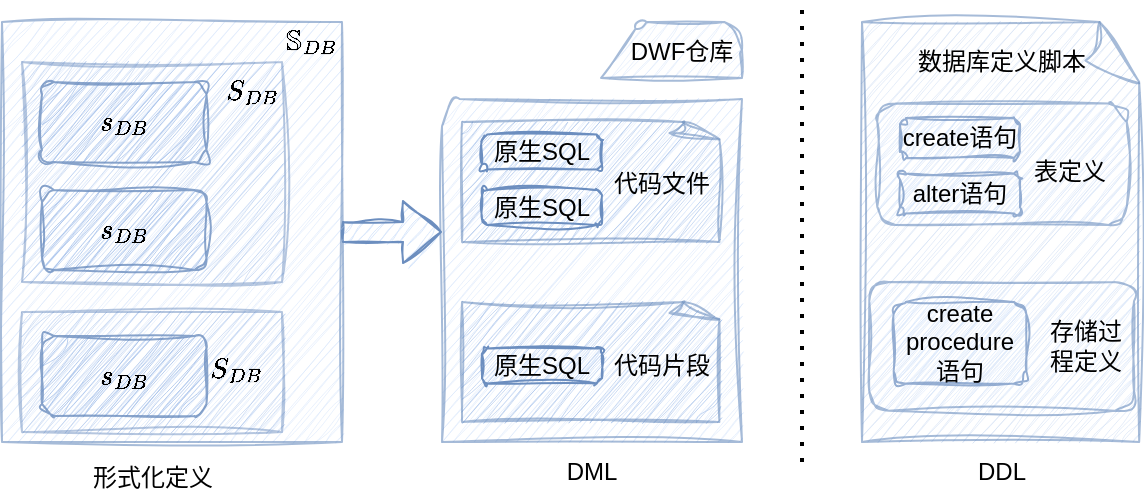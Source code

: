 <mxfile version="26.0.16">
  <diagram name="第 1 页" id="QjlIj0iyaf9ogRQ0GuOx">
    <mxGraphModel dx="780" dy="444" grid="1" gridSize="10" guides="1" tooltips="1" connect="1" arrows="1" fold="1" page="1" pageScale="1" pageWidth="827" pageHeight="1169" math="1" shadow="0">
      <root>
        <mxCell id="0" />
        <mxCell id="1" parent="0" />
        <mxCell id="9NlLvZTU2Q5gZjpkGXMk-18" value="" style="edgeStyle=orthogonalEdgeStyle;rounded=0;orthogonalLoop=1;jettySize=auto;html=1;shape=flexArrow;fillColor=#dae8fc;strokeColor=#6c8ebf;sketch=1;curveFitting=1;jiggle=2;fontSize=12;" parent="1" source="9NlLvZTU2Q5gZjpkGXMk-1" target="9NlLvZTU2Q5gZjpkGXMk-16" edge="1">
          <mxGeometry relative="1" as="geometry" />
        </mxCell>
        <mxCell id="9NlLvZTU2Q5gZjpkGXMk-1" value="" style="rounded=0;whiteSpace=wrap;html=1;fillColor=#dae8fc;strokeColor=#6c8ebf;opacity=60;fontSize=12;sketch=1;curveFitting=1;jiggle=2;" parent="1" vertex="1">
          <mxGeometry x="40" y="310" width="170" height="210" as="geometry" />
        </mxCell>
        <mxCell id="9NlLvZTU2Q5gZjpkGXMk-2" value="" style="rounded=0;whiteSpace=wrap;html=1;fillColor=#A9C4EB;strokeColor=#6c8ebf;opacity=50;fontSize=12;sketch=1;curveFitting=1;jiggle=2;" parent="1" vertex="1">
          <mxGeometry x="50" y="330" width="130" height="110" as="geometry" />
        </mxCell>
        <mxCell id="9NlLvZTU2Q5gZjpkGXMk-3" value="" style="rounded=0;whiteSpace=wrap;html=1;strokeColor=#6c8ebf;align=center;verticalAlign=middle;fontFamily=Helvetica;fontSize=12;fillColor=#A9C4EB;opacity=50;sketch=1;curveFitting=1;jiggle=2;" parent="1" vertex="1">
          <mxGeometry x="50" y="455" width="130" height="60" as="geometry" />
        </mxCell>
        <mxCell id="9NlLvZTU2Q5gZjpkGXMk-6" value="&lt;span&gt;$$s_{DB}$$&lt;/span&gt;" style="rounded=1;whiteSpace=wrap;html=1;aspect=fixed;fillColor=#A9C4EB;strokeColor=#6c8ebf;fontSize=12;opacity=80;fontStyle=1;sketch=1;curveFitting=1;jiggle=2;" parent="1" vertex="1">
          <mxGeometry x="60" y="340" width="82.22" height="40" as="geometry" />
        </mxCell>
        <mxCell id="9NlLvZTU2Q5gZjpkGXMk-8" value="$$\mathbb{S}_{DB}$$" style="text;html=1;align=center;verticalAlign=middle;whiteSpace=wrap;rounded=0;fontSize=12;" parent="1" vertex="1">
          <mxGeometry x="170" y="310" width="50" height="20" as="geometry" />
        </mxCell>
        <mxCell id="9NlLvZTU2Q5gZjpkGXMk-9" value="$$S_{DB}$$" style="text;html=1;align=center;verticalAlign=middle;whiteSpace=wrap;rounded=0;fontSize=12;" parent="1" vertex="1">
          <mxGeometry x="135" y="330" width="60" height="30" as="geometry" />
        </mxCell>
        <mxCell id="9NlLvZTU2Q5gZjpkGXMk-10" value="$$S_{DB}$$" style="text;html=1;align=center;verticalAlign=middle;whiteSpace=wrap;rounded=0;fontSize=12;" parent="1" vertex="1">
          <mxGeometry x="135" y="470" width="45" height="28" as="geometry" />
        </mxCell>
        <mxCell id="9NlLvZTU2Q5gZjpkGXMk-16" value="" style="sketch=1;pointerEvents=1;shadow=0;dashed=0;html=1;strokeColor=#6c8ebf;labelPosition=center;verticalLabelPosition=bottom;verticalAlign=top;outlineConnect=0;align=center;shape=mxgraph.office.concepts.folder;fillColor=#dae8fc;fontSize=12;curveFitting=1;jiggle=2;opacity=60;" parent="1" vertex="1">
          <mxGeometry x="260" y="310" width="150" height="210" as="geometry" />
        </mxCell>
        <mxCell id="9NlLvZTU2Q5gZjpkGXMk-20" value="" style="whiteSpace=wrap;html=1;shape=mxgraph.basic.document;fillColor=#A9C4EB;strokeColor=#6c8ebf;sketch=1;curveFitting=1;jiggle=2;opacity=60;fontSize=12;" parent="1" vertex="1">
          <mxGeometry x="270" y="360" width="130" height="60" as="geometry" />
        </mxCell>
        <mxCell id="9NlLvZTU2Q5gZjpkGXMk-21" value="" style="whiteSpace=wrap;html=1;shape=mxgraph.basic.document;fillColor=#A9C4EB;strokeColor=#6c8ebf;sketch=1;curveFitting=1;jiggle=2;opacity=60;fontSize=12;" parent="1" vertex="1">
          <mxGeometry x="270" y="450" width="130" height="60" as="geometry" />
        </mxCell>
        <mxCell id="9NlLvZTU2Q5gZjpkGXMk-26" value="形式化定义" style="text;html=1;align=center;verticalAlign=middle;whiteSpace=wrap;rounded=0;fontSize=12;" parent="1" vertex="1">
          <mxGeometry x="82.5" y="525" width="65" height="25" as="geometry" />
        </mxCell>
        <mxCell id="9NlLvZTU2Q5gZjpkGXMk-27" value="DWF仓库" style="text;html=1;align=center;verticalAlign=middle;whiteSpace=wrap;rounded=0;fontSize=12;" parent="1" vertex="1">
          <mxGeometry x="350" y="310" width="60" height="30" as="geometry" />
        </mxCell>
        <mxCell id="9NlLvZTU2Q5gZjpkGXMk-28" value="代码文件" style="text;html=1;align=center;verticalAlign=middle;whiteSpace=wrap;rounded=0;fontSize=12;" parent="1" vertex="1">
          <mxGeometry x="340" y="381" width="60" height="19" as="geometry" />
        </mxCell>
        <mxCell id="9NlLvZTU2Q5gZjpkGXMk-30" value="代码片段" style="text;html=1;align=center;verticalAlign=middle;whiteSpace=wrap;rounded=0;fontSize=12;" parent="1" vertex="1">
          <mxGeometry x="340" y="467" width="60" height="30" as="geometry" />
        </mxCell>
        <mxCell id="9NlLvZTU2Q5gZjpkGXMk-31" value="&lt;span style=&quot;text-wrap-mode: nowrap;&quot;&gt;DML&lt;/span&gt;" style="text;html=1;align=center;verticalAlign=middle;whiteSpace=wrap;rounded=0;fontSize=12;" parent="1" vertex="1">
          <mxGeometry x="300" y="525" width="70" height="20" as="geometry" />
        </mxCell>
        <mxCell id="RlLqFGo3u1AkYRw1-O9Y-4" value="原生SQL" style="text;html=1;align=center;verticalAlign=middle;whiteSpace=wrap;rounded=1;fontSize=12;fontStyle=0;textShadow=0;fillColor=#dae8fc;strokeColor=#6c8ebf;sketch=1;curveFitting=1;jiggle=2;" parent="1" vertex="1">
          <mxGeometry x="280" y="473.25" width="60" height="17.5" as="geometry" />
        </mxCell>
        <mxCell id="RlLqFGo3u1AkYRw1-O9Y-6" value="&lt;span&gt;$$s_{DB}$$&lt;/span&gt;" style="rounded=1;whiteSpace=wrap;html=1;aspect=fixed;fillColor=#A9C4EB;strokeColor=#6c8ebf;fontSize=12;opacity=80;fontStyle=1;sketch=1;curveFitting=1;jiggle=2;" parent="1" vertex="1">
          <mxGeometry x="60" y="394" width="82.22" height="40" as="geometry" />
        </mxCell>
        <mxCell id="RlLqFGo3u1AkYRw1-O9Y-7" value="&lt;span&gt;$$s_{DB}$$&lt;/span&gt;" style="rounded=1;whiteSpace=wrap;html=1;aspect=fixed;fillColor=#A9C4EB;strokeColor=#6c8ebf;fontSize=12;opacity=80;fontStyle=1;sketch=1;curveFitting=1;jiggle=2;" parent="1" vertex="1">
          <mxGeometry x="60" y="467" width="82.22" height="40" as="geometry" />
        </mxCell>
        <mxCell id="RlLqFGo3u1AkYRw1-O9Y-8" value="" style="endArrow=none;dashed=1;html=1;dashPattern=1 3;strokeWidth=2;rounded=0;" parent="1" edge="1">
          <mxGeometry width="50" height="50" relative="1" as="geometry">
            <mxPoint x="440" y="530" as="sourcePoint" />
            <mxPoint x="440" y="300" as="targetPoint" />
          </mxGeometry>
        </mxCell>
        <mxCell id="RlLqFGo3u1AkYRw1-O9Y-11" value="" style="whiteSpace=wrap;html=1;shape=mxgraph.basic.document;fillColor=#D4E1F5;strokeColor=#6c8ebf;sketch=1;curveFitting=1;jiggle=2;opacity=60;fontSize=12;" parent="1" vertex="1">
          <mxGeometry x="470" y="310" width="140" height="210" as="geometry" />
        </mxCell>
        <mxCell id="RlLqFGo3u1AkYRw1-O9Y-12" value="&lt;span style=&quot;text-wrap-mode: nowrap;&quot;&gt;DDL&lt;/span&gt;" style="text;html=1;align=center;verticalAlign=middle;whiteSpace=wrap;rounded=0;fontSize=12;" parent="1" vertex="1">
          <mxGeometry x="505" y="525" width="70" height="20" as="geometry" />
        </mxCell>
        <mxCell id="RlLqFGo3u1AkYRw1-O9Y-13" value="数据库定义脚本" style="text;html=1;align=center;verticalAlign=middle;whiteSpace=wrap;rounded=0;" parent="1" vertex="1">
          <mxGeometry x="491" y="320" width="98" height="20" as="geometry" />
        </mxCell>
        <mxCell id="RlLqFGo3u1AkYRw1-O9Y-16" value="" style="rounded=1;whiteSpace=wrap;html=1;aspect=fixed;fillColor=#dae8fc;strokeColor=#6c8ebf;fontSize=12;opacity=60;fontStyle=1;sketch=1;curveFitting=1;jiggle=2;" parent="1" vertex="1">
          <mxGeometry x="477.63" y="350.81" width="124.75" height="60.69" as="geometry" />
        </mxCell>
        <mxCell id="RlLqFGo3u1AkYRw1-O9Y-17" value="表定义" style="text;html=1;align=center;verticalAlign=middle;whiteSpace=wrap;rounded=0;" parent="1" vertex="1">
          <mxGeometry x="550" y="370" width="47.55" height="30" as="geometry" />
        </mxCell>
        <mxCell id="RlLqFGo3u1AkYRw1-O9Y-18" value="create语句" style="text;html=1;align=center;verticalAlign=middle;whiteSpace=wrap;rounded=1;fillColor=#dae8fc;strokeColor=#6c8ebf;sketch=1;curveFitting=1;jiggle=2;opacity=70;" parent="1" vertex="1">
          <mxGeometry x="489" y="358" width="60" height="20" as="geometry" />
        </mxCell>
        <mxCell id="RlLqFGo3u1AkYRw1-O9Y-20" value="原生SQL" style="text;html=1;align=center;verticalAlign=middle;whiteSpace=wrap;rounded=1;fontSize=12;fontStyle=0;textShadow=0;fillColor=#dae8fc;strokeColor=#6c8ebf;sketch=1;curveFitting=1;jiggle=2;" parent="1" vertex="1">
          <mxGeometry x="280" y="366.25" width="60" height="17.5" as="geometry" />
        </mxCell>
        <mxCell id="RlLqFGo3u1AkYRw1-O9Y-21" value="原生SQL" style="text;html=1;align=center;verticalAlign=middle;whiteSpace=wrap;rounded=1;fontSize=12;fontStyle=0;textShadow=0;fillColor=#dae8fc;strokeColor=#6c8ebf;sketch=1;curveFitting=1;jiggle=2;" parent="1" vertex="1">
          <mxGeometry x="280" y="394" width="60" height="17.5" as="geometry" />
        </mxCell>
        <mxCell id="RlLqFGo3u1AkYRw1-O9Y-22" value="alter语句" style="text;html=1;align=center;verticalAlign=middle;whiteSpace=wrap;rounded=1;fillColor=#dae8fc;strokeColor=#6c8ebf;sketch=1;curveFitting=1;jiggle=2;opacity=70;" parent="1" vertex="1">
          <mxGeometry x="489" y="385.75" width="60" height="20" as="geometry" />
        </mxCell>
        <mxCell id="RlLqFGo3u1AkYRw1-O9Y-23" value="" style="rounded=1;whiteSpace=wrap;html=1;aspect=fixed;fillColor=#dae8fc;strokeColor=#6c8ebf;fontSize=12;opacity=60;fontStyle=1;sketch=1;curveFitting=1;jiggle=2;" parent="1" vertex="1">
          <mxGeometry x="473.63" y="440" width="132.37" height="64.4" as="geometry" />
        </mxCell>
        <mxCell id="RlLqFGo3u1AkYRw1-O9Y-24" value="存储过程定义" style="text;html=1;align=center;verticalAlign=middle;whiteSpace=wrap;rounded=0;" parent="1" vertex="1">
          <mxGeometry x="558.45" y="457.19" width="47.55" height="30" as="geometry" />
        </mxCell>
        <mxCell id="RlLqFGo3u1AkYRw1-O9Y-25" value="create procedure语句" style="text;html=1;align=center;verticalAlign=middle;whiteSpace=wrap;rounded=1;fillColor=#dae8fc;strokeColor=#6c8ebf;sketch=1;curveFitting=1;jiggle=2;opacity=70;" parent="1" vertex="1">
          <mxGeometry x="485.82" y="450" width="66.37" height="40.75" as="geometry" />
        </mxCell>
      </root>
    </mxGraphModel>
  </diagram>
</mxfile>
